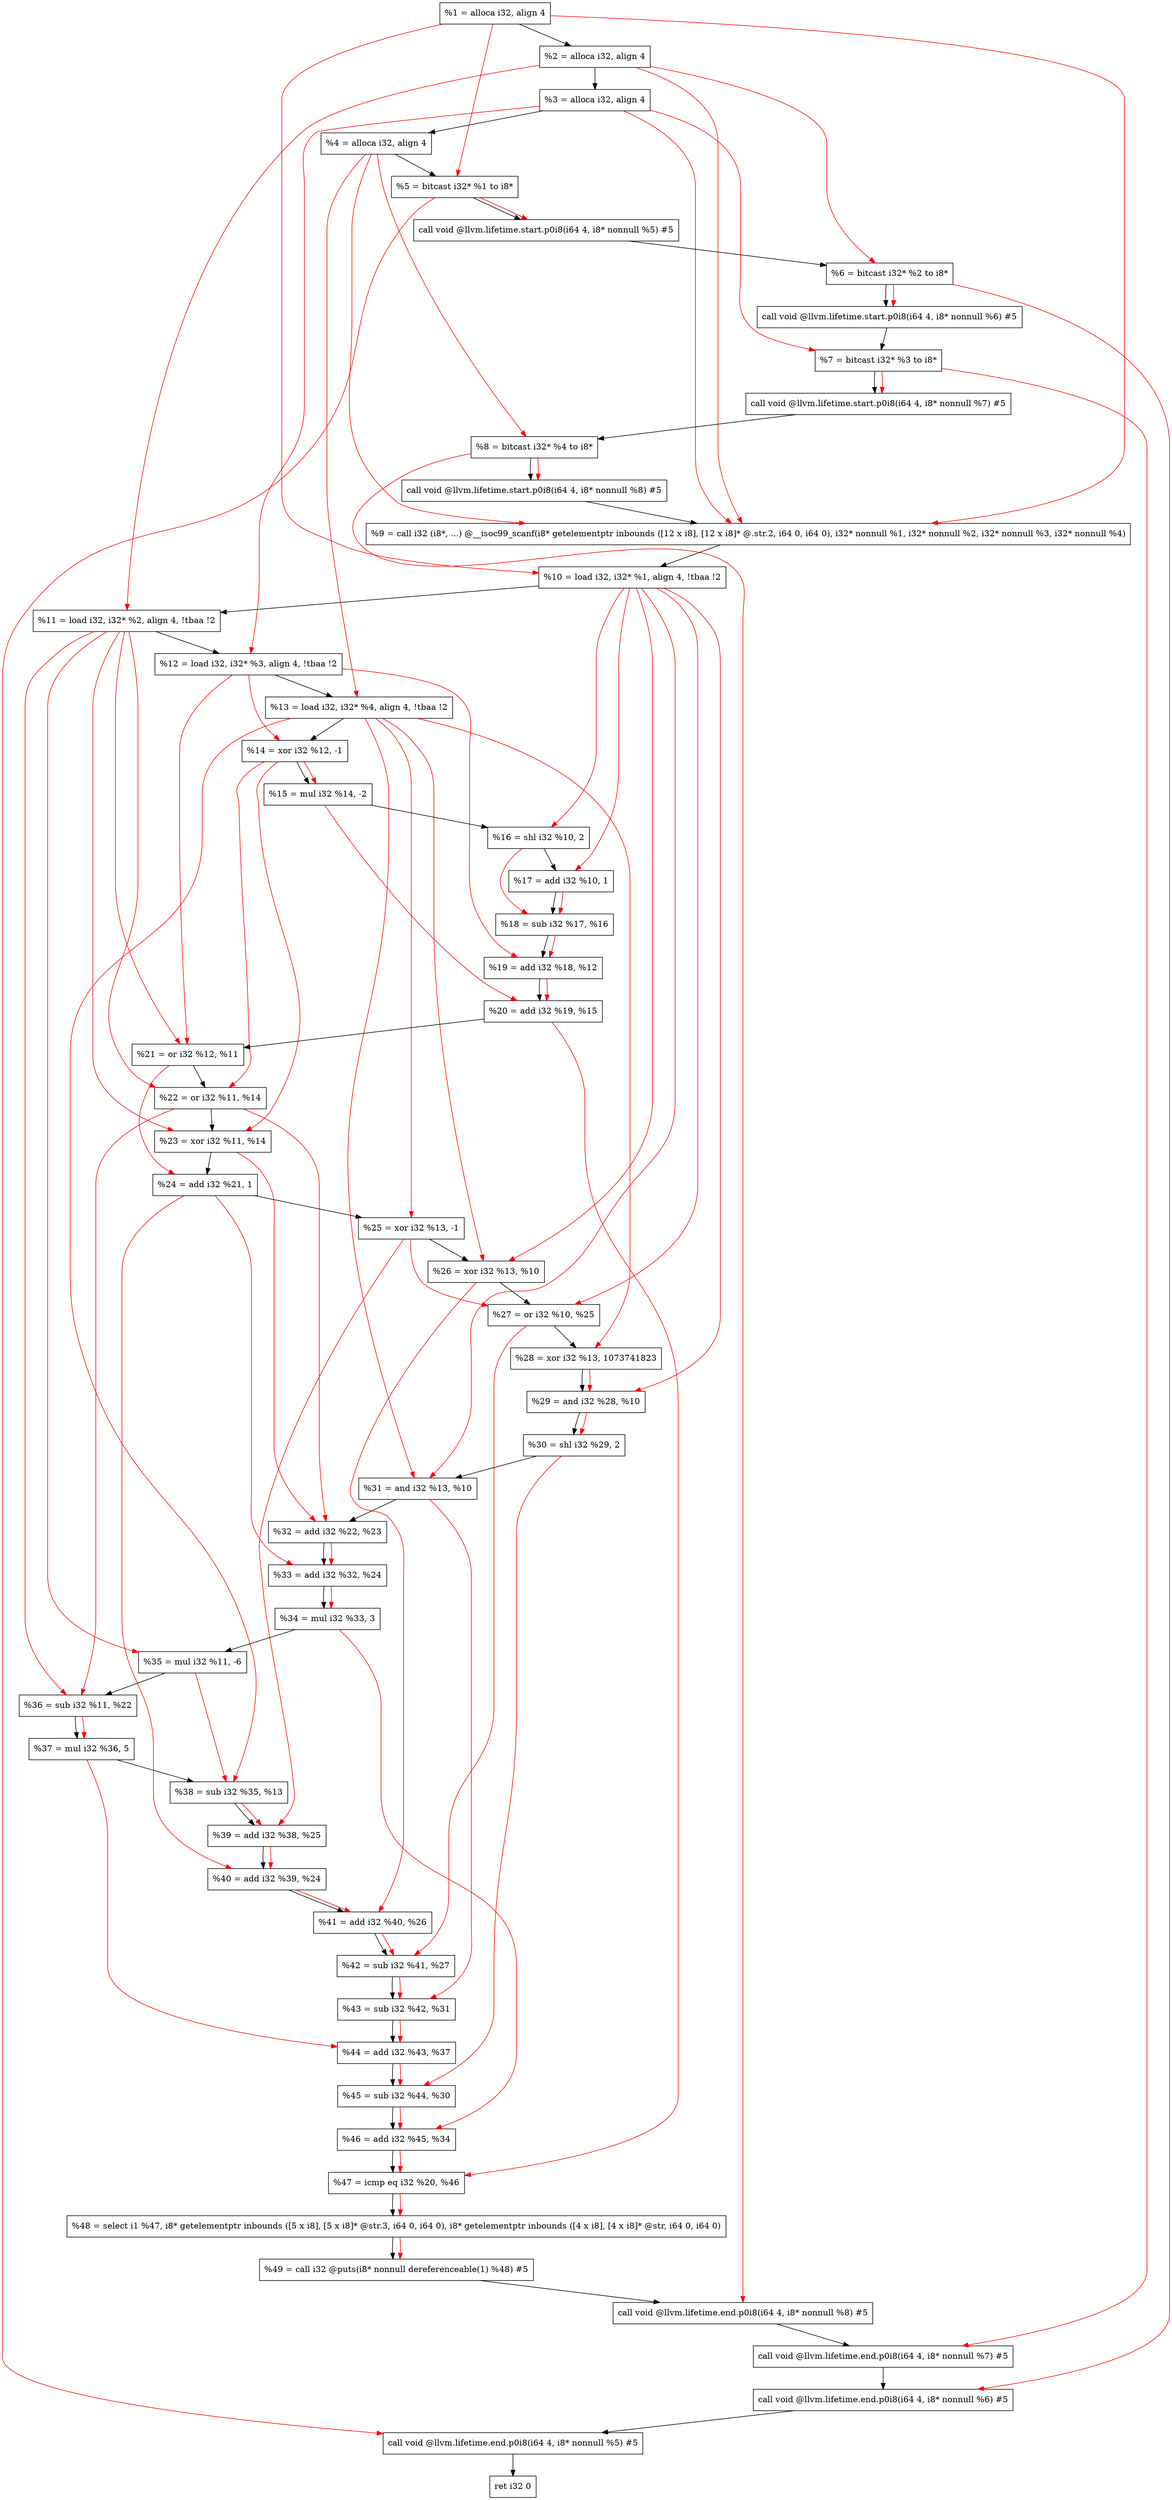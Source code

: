 digraph "DFG for'main' function" {
	Node0x1b74918[shape=record, label="  %1 = alloca i32, align 4"];
	Node0x1b74998[shape=record, label="  %2 = alloca i32, align 4"];
	Node0x1b74a28[shape=record, label="  %3 = alloca i32, align 4"];
	Node0x1b74a88[shape=record, label="  %4 = alloca i32, align 4"];
	Node0x1b74b38[shape=record, label="  %5 = bitcast i32* %1 to i8*"];
	Node0x1b74f68[shape=record, label="  call void @llvm.lifetime.start.p0i8(i64 4, i8* nonnull %5) #5"];
	Node0x1b75048[shape=record, label="  %6 = bitcast i32* %2 to i8*"];
	Node0x1b75148[shape=record, label="  call void @llvm.lifetime.start.p0i8(i64 4, i8* nonnull %6) #5"];
	Node0x1b75208[shape=record, label="  %7 = bitcast i32* %3 to i8*"];
	Node0x1b752b8[shape=record, label="  call void @llvm.lifetime.start.p0i8(i64 4, i8* nonnull %7) #5"];
	Node0x1b75378[shape=record, label="  %8 = bitcast i32* %4 to i8*"];
	Node0x1b75428[shape=record, label="  call void @llvm.lifetime.start.p0i8(i64 4, i8* nonnull %8) #5"];
	Node0x1b6fa40[shape=record, label="  %9 = call i32 (i8*, ...) @__isoc99_scanf(i8* getelementptr inbounds ([12 x i8], [12 x i8]* @.str.2, i64 0, i64 0), i32* nonnull %1, i32* nonnull %2, i32* nonnull %3, i32* nonnull %4)"];
	Node0x1b75628[shape=record, label="  %10 = load i32, i32* %1, align 4, !tbaa !2"];
	Node0x1b76598[shape=record, label="  %11 = load i32, i32* %2, align 4, !tbaa !2"];
	Node0x1b76c08[shape=record, label="  %12 = load i32, i32* %3, align 4, !tbaa !2"];
	Node0x1b76c68[shape=record, label="  %13 = load i32, i32* %4, align 4, !tbaa !2"];
	Node0x1b76ce0[shape=record, label="  %14 = xor i32 %12, -1"];
	Node0x1b76d50[shape=record, label="  %15 = mul i32 %14, -2"];
	Node0x1b76dc0[shape=record, label="  %16 = shl i32 %10, 2"];
	Node0x1b76e30[shape=record, label="  %17 = add i32 %10, 1"];
	Node0x1b76ea0[shape=record, label="  %18 = sub i32 %17, %16"];
	Node0x1b76f10[shape=record, label="  %19 = add i32 %18, %12"];
	Node0x1b76f80[shape=record, label="  %20 = add i32 %19, %15"];
	Node0x1b76ff0[shape=record, label="  %21 = or i32 %12, %11"];
	Node0x1b77060[shape=record, label="  %22 = or i32 %11, %14"];
	Node0x1b770d0[shape=record, label="  %23 = xor i32 %11, %14"];
	Node0x1b77140[shape=record, label="  %24 = add i32 %21, 1"];
	Node0x1b771b0[shape=record, label="  %25 = xor i32 %13, -1"];
	Node0x1b77220[shape=record, label="  %26 = xor i32 %13, %10"];
	Node0x1b77290[shape=record, label="  %27 = or i32 %10, %25"];
	Node0x1b77300[shape=record, label="  %28 = xor i32 %13, 1073741823"];
	Node0x1b77370[shape=record, label="  %29 = and i32 %28, %10"];
	Node0x1b773e0[shape=record, label="  %30 = shl i32 %29, 2"];
	Node0x1b77450[shape=record, label="  %31 = and i32 %13, %10"];
	Node0x1b774c0[shape=record, label="  %32 = add i32 %22, %23"];
	Node0x1b77530[shape=record, label="  %33 = add i32 %32, %24"];
	Node0x1b775a0[shape=record, label="  %34 = mul i32 %33, 3"];
	Node0x1b77610[shape=record, label="  %35 = mul i32 %11, -6"];
	Node0x1b77680[shape=record, label="  %36 = sub i32 %11, %22"];
	Node0x1b776f0[shape=record, label="  %37 = mul i32 %36, 5"];
	Node0x1b77760[shape=record, label="  %38 = sub i32 %35, %13"];
	Node0x1b777d0[shape=record, label="  %39 = add i32 %38, %25"];
	Node0x1b77840[shape=record, label="  %40 = add i32 %39, %24"];
	Node0x1b778b0[shape=record, label="  %41 = add i32 %40, %26"];
	Node0x1b77920[shape=record, label="  %42 = sub i32 %41, %27"];
	Node0x1b77990[shape=record, label="  %43 = sub i32 %42, %31"];
	Node0x1b77a00[shape=record, label="  %44 = add i32 %43, %37"];
	Node0x1b77a70[shape=record, label="  %45 = sub i32 %44, %30"];
	Node0x1b77ae0[shape=record, label="  %46 = add i32 %45, %34"];
	Node0x1b77b50[shape=record, label="  %47 = icmp eq i32 %20, %46"];
	Node0x1b148b8[shape=record, label="  %48 = select i1 %47, i8* getelementptr inbounds ([5 x i8], [5 x i8]* @str.3, i64 0, i64 0), i8* getelementptr inbounds ([4 x i8], [4 x i8]* @str, i64 0, i64 0)"];
	Node0x1b77be0[shape=record, label="  %49 = call i32 @puts(i8* nonnull dereferenceable(1) %48) #5"];
	Node0x1b77e88[shape=record, label="  call void @llvm.lifetime.end.p0i8(i64 4, i8* nonnull %8) #5"];
	Node0x1b77fe8[shape=record, label="  call void @llvm.lifetime.end.p0i8(i64 4, i8* nonnull %7) #5"];
	Node0x1b780f8[shape=record, label="  call void @llvm.lifetime.end.p0i8(i64 4, i8* nonnull %6) #5"];
	Node0x1b78208[shape=record, label="  call void @llvm.lifetime.end.p0i8(i64 4, i8* nonnull %5) #5"];
	Node0x1b782c8[shape=record, label="  ret i32 0"];
	Node0x1b74918 -> Node0x1b74998;
	Node0x1b74998 -> Node0x1b74a28;
	Node0x1b74a28 -> Node0x1b74a88;
	Node0x1b74a88 -> Node0x1b74b38;
	Node0x1b74b38 -> Node0x1b74f68;
	Node0x1b74f68 -> Node0x1b75048;
	Node0x1b75048 -> Node0x1b75148;
	Node0x1b75148 -> Node0x1b75208;
	Node0x1b75208 -> Node0x1b752b8;
	Node0x1b752b8 -> Node0x1b75378;
	Node0x1b75378 -> Node0x1b75428;
	Node0x1b75428 -> Node0x1b6fa40;
	Node0x1b6fa40 -> Node0x1b75628;
	Node0x1b75628 -> Node0x1b76598;
	Node0x1b76598 -> Node0x1b76c08;
	Node0x1b76c08 -> Node0x1b76c68;
	Node0x1b76c68 -> Node0x1b76ce0;
	Node0x1b76ce0 -> Node0x1b76d50;
	Node0x1b76d50 -> Node0x1b76dc0;
	Node0x1b76dc0 -> Node0x1b76e30;
	Node0x1b76e30 -> Node0x1b76ea0;
	Node0x1b76ea0 -> Node0x1b76f10;
	Node0x1b76f10 -> Node0x1b76f80;
	Node0x1b76f80 -> Node0x1b76ff0;
	Node0x1b76ff0 -> Node0x1b77060;
	Node0x1b77060 -> Node0x1b770d0;
	Node0x1b770d0 -> Node0x1b77140;
	Node0x1b77140 -> Node0x1b771b0;
	Node0x1b771b0 -> Node0x1b77220;
	Node0x1b77220 -> Node0x1b77290;
	Node0x1b77290 -> Node0x1b77300;
	Node0x1b77300 -> Node0x1b77370;
	Node0x1b77370 -> Node0x1b773e0;
	Node0x1b773e0 -> Node0x1b77450;
	Node0x1b77450 -> Node0x1b774c0;
	Node0x1b774c0 -> Node0x1b77530;
	Node0x1b77530 -> Node0x1b775a0;
	Node0x1b775a0 -> Node0x1b77610;
	Node0x1b77610 -> Node0x1b77680;
	Node0x1b77680 -> Node0x1b776f0;
	Node0x1b776f0 -> Node0x1b77760;
	Node0x1b77760 -> Node0x1b777d0;
	Node0x1b777d0 -> Node0x1b77840;
	Node0x1b77840 -> Node0x1b778b0;
	Node0x1b778b0 -> Node0x1b77920;
	Node0x1b77920 -> Node0x1b77990;
	Node0x1b77990 -> Node0x1b77a00;
	Node0x1b77a00 -> Node0x1b77a70;
	Node0x1b77a70 -> Node0x1b77ae0;
	Node0x1b77ae0 -> Node0x1b77b50;
	Node0x1b77b50 -> Node0x1b148b8;
	Node0x1b148b8 -> Node0x1b77be0;
	Node0x1b77be0 -> Node0x1b77e88;
	Node0x1b77e88 -> Node0x1b77fe8;
	Node0x1b77fe8 -> Node0x1b780f8;
	Node0x1b780f8 -> Node0x1b78208;
	Node0x1b78208 -> Node0x1b782c8;
edge [color=red]
	Node0x1b74918 -> Node0x1b74b38;
	Node0x1b74b38 -> Node0x1b74f68;
	Node0x1b74998 -> Node0x1b75048;
	Node0x1b75048 -> Node0x1b75148;
	Node0x1b74a28 -> Node0x1b75208;
	Node0x1b75208 -> Node0x1b752b8;
	Node0x1b74a88 -> Node0x1b75378;
	Node0x1b75378 -> Node0x1b75428;
	Node0x1b74918 -> Node0x1b6fa40;
	Node0x1b74998 -> Node0x1b6fa40;
	Node0x1b74a28 -> Node0x1b6fa40;
	Node0x1b74a88 -> Node0x1b6fa40;
	Node0x1b74918 -> Node0x1b75628;
	Node0x1b74998 -> Node0x1b76598;
	Node0x1b74a28 -> Node0x1b76c08;
	Node0x1b74a88 -> Node0x1b76c68;
	Node0x1b76c08 -> Node0x1b76ce0;
	Node0x1b76ce0 -> Node0x1b76d50;
	Node0x1b75628 -> Node0x1b76dc0;
	Node0x1b75628 -> Node0x1b76e30;
	Node0x1b76e30 -> Node0x1b76ea0;
	Node0x1b76dc0 -> Node0x1b76ea0;
	Node0x1b76ea0 -> Node0x1b76f10;
	Node0x1b76c08 -> Node0x1b76f10;
	Node0x1b76f10 -> Node0x1b76f80;
	Node0x1b76d50 -> Node0x1b76f80;
	Node0x1b76c08 -> Node0x1b76ff0;
	Node0x1b76598 -> Node0x1b76ff0;
	Node0x1b76598 -> Node0x1b77060;
	Node0x1b76ce0 -> Node0x1b77060;
	Node0x1b76598 -> Node0x1b770d0;
	Node0x1b76ce0 -> Node0x1b770d0;
	Node0x1b76ff0 -> Node0x1b77140;
	Node0x1b76c68 -> Node0x1b771b0;
	Node0x1b76c68 -> Node0x1b77220;
	Node0x1b75628 -> Node0x1b77220;
	Node0x1b75628 -> Node0x1b77290;
	Node0x1b771b0 -> Node0x1b77290;
	Node0x1b76c68 -> Node0x1b77300;
	Node0x1b77300 -> Node0x1b77370;
	Node0x1b75628 -> Node0x1b77370;
	Node0x1b77370 -> Node0x1b773e0;
	Node0x1b76c68 -> Node0x1b77450;
	Node0x1b75628 -> Node0x1b77450;
	Node0x1b77060 -> Node0x1b774c0;
	Node0x1b770d0 -> Node0x1b774c0;
	Node0x1b774c0 -> Node0x1b77530;
	Node0x1b77140 -> Node0x1b77530;
	Node0x1b77530 -> Node0x1b775a0;
	Node0x1b76598 -> Node0x1b77610;
	Node0x1b76598 -> Node0x1b77680;
	Node0x1b77060 -> Node0x1b77680;
	Node0x1b77680 -> Node0x1b776f0;
	Node0x1b77610 -> Node0x1b77760;
	Node0x1b76c68 -> Node0x1b77760;
	Node0x1b77760 -> Node0x1b777d0;
	Node0x1b771b0 -> Node0x1b777d0;
	Node0x1b777d0 -> Node0x1b77840;
	Node0x1b77140 -> Node0x1b77840;
	Node0x1b77840 -> Node0x1b778b0;
	Node0x1b77220 -> Node0x1b778b0;
	Node0x1b778b0 -> Node0x1b77920;
	Node0x1b77290 -> Node0x1b77920;
	Node0x1b77920 -> Node0x1b77990;
	Node0x1b77450 -> Node0x1b77990;
	Node0x1b77990 -> Node0x1b77a00;
	Node0x1b776f0 -> Node0x1b77a00;
	Node0x1b77a00 -> Node0x1b77a70;
	Node0x1b773e0 -> Node0x1b77a70;
	Node0x1b77a70 -> Node0x1b77ae0;
	Node0x1b775a0 -> Node0x1b77ae0;
	Node0x1b76f80 -> Node0x1b77b50;
	Node0x1b77ae0 -> Node0x1b77b50;
	Node0x1b77b50 -> Node0x1b148b8;
	Node0x1b148b8 -> Node0x1b77be0;
	Node0x1b75378 -> Node0x1b77e88;
	Node0x1b75208 -> Node0x1b77fe8;
	Node0x1b75048 -> Node0x1b780f8;
	Node0x1b74b38 -> Node0x1b78208;
}
